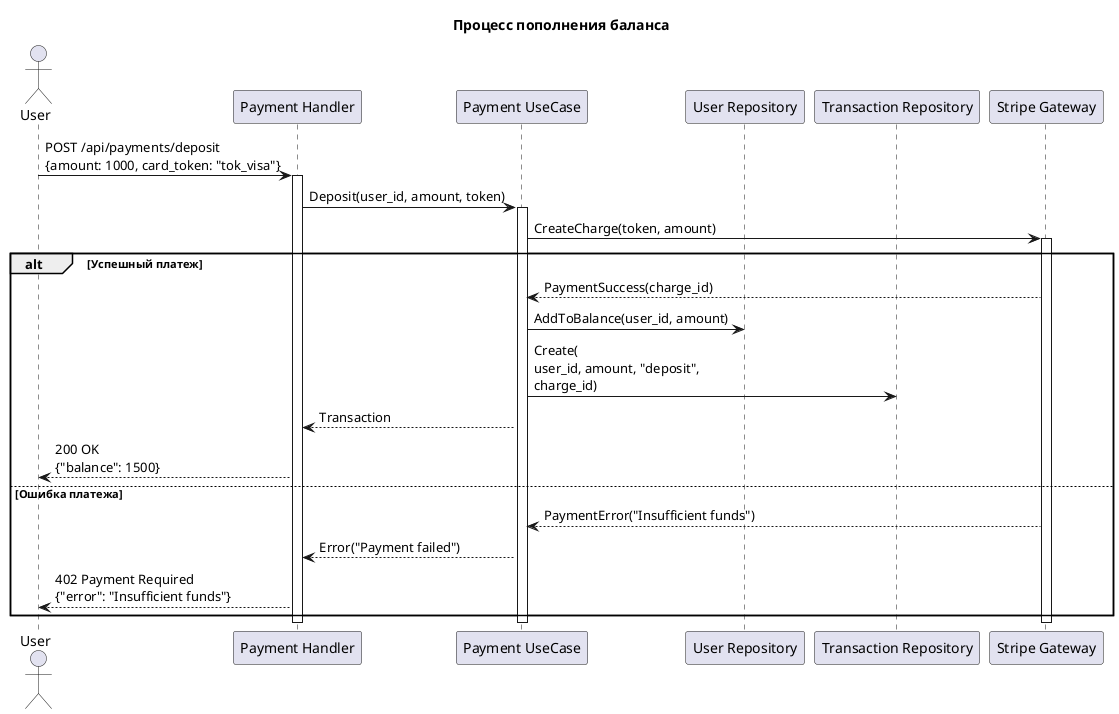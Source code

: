 @startuml

title Процесс пополнения баланса

skinparam responseMessageBelowArrow true

actor User as user
participant "Payment Handler" as handler
participant "Payment UseCase" as usecase
participant "User Repository" as user_repo
participant "Transaction Repository" as tx_repo
participant "Stripe Gateway" as stripe

user -> handler: POST /api/payments/deposit\n{amount: 1000, card_token: "tok_visa"}
activate handler

handler -> usecase: Deposit(user_id, amount, token)
activate usecase

usecase -> stripe: CreateCharge(token, amount)
activate stripe

alt Успешный платеж
    stripe --> usecase: PaymentSuccess(charge_id)
    usecase -> user_repo: AddToBalance(user_id, amount)
    usecase -> tx_repo: Create(\nuser_id, amount, "deposit",\ncharge_id)
    usecase --> handler: Transaction
    handler --> user: 200 OK\n{"balance": 1500}
else Ошибка платежа
    stripe --> usecase: PaymentError("Insufficient funds")
    usecase --> handler: Error("Payment failed")
    handler --> user: 402 Payment Required\n{"error": "Insufficient funds"}
end

deactivate stripe
deactivate usecase
deactivate handler

@enduml